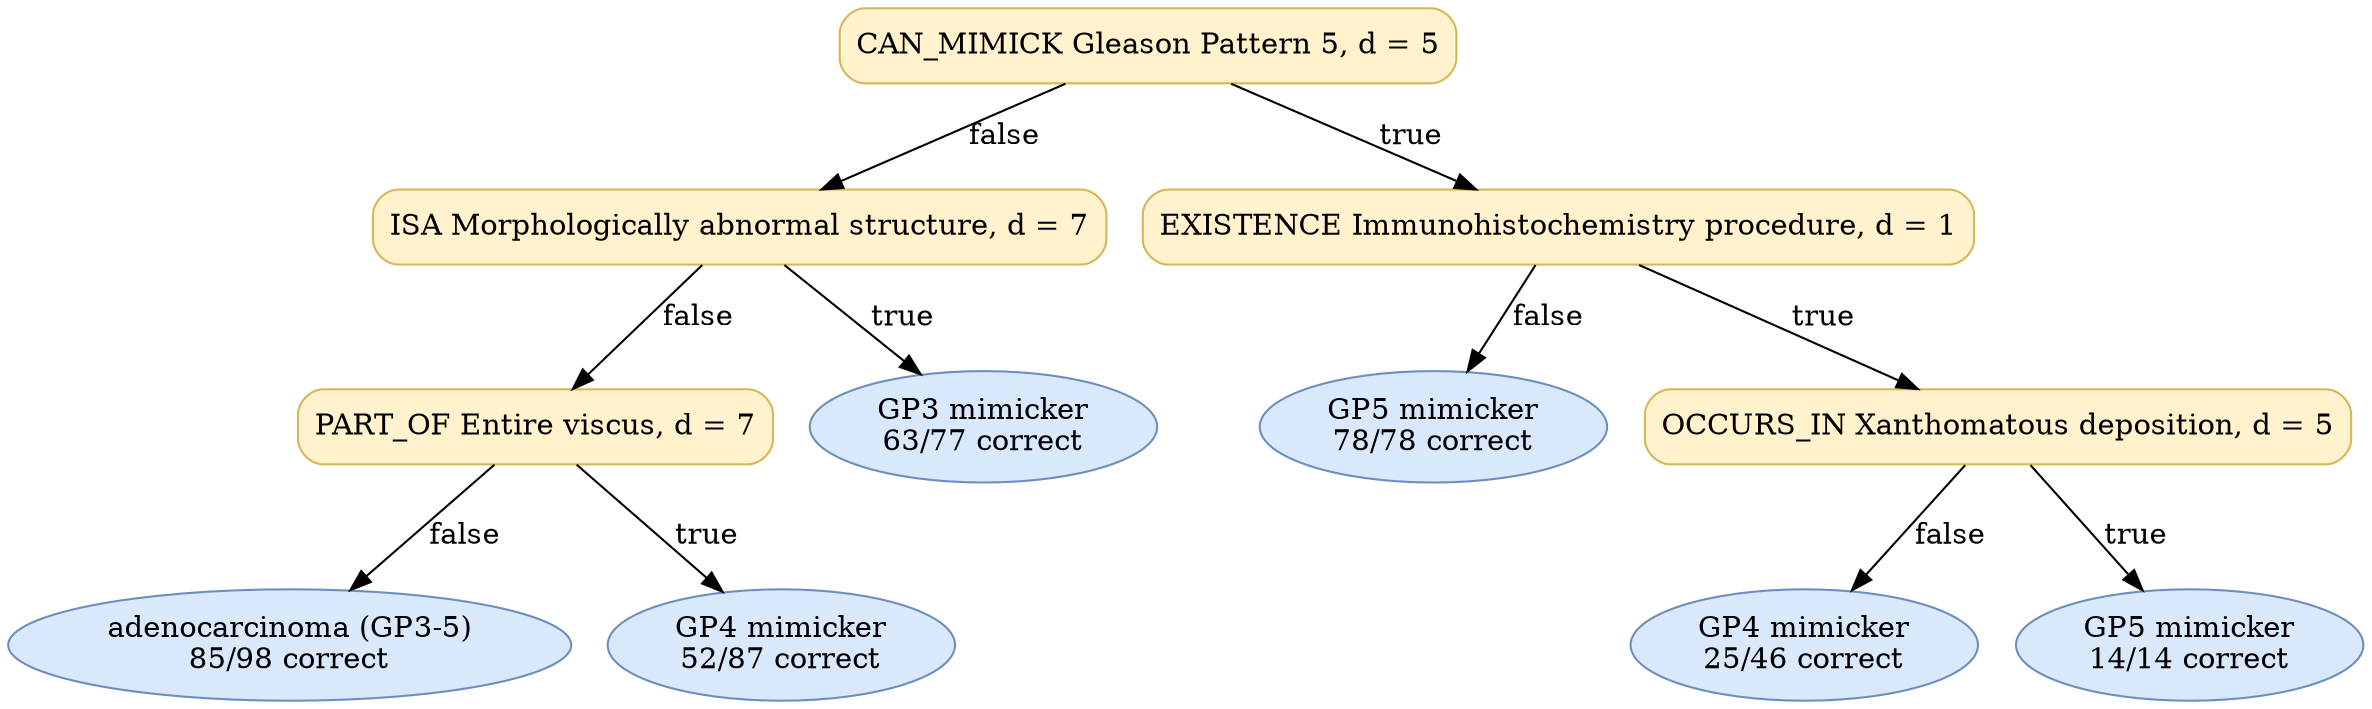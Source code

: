 digraph "DT" {
fontname="Times-Roman";
label="";
node [fontname="Times-Roman"];
Node1 [color="#D6B656", fillcolor="#FFF2CC", label="CAN_MIMICK Gleason Pattern 5, d = 5", shape="box", style="rounded,filled"];
Node2 [color="#D6B656", fillcolor="#FFF2CC", label="ISA Morphologically abnormal structure, d = 7", shape="box", style="rounded,filled"];
Node3 [color="#D6B656", fillcolor="#FFF2CC", label="PART_OF Entire viscus, d = 7", shape="box", style="rounded,filled"];
Node4 [color="#6C8EBF", fillcolor="#DAE8FC", label=<adenocarcinoma (GP3-5)<br/>85/98 correct>, shape="ellipse", style="rounded,filled"];
Node5 [color="#6C8EBF", fillcolor="#DAE8FC", label=<GP4 mimicker<br/>52/87 correct>, shape="ellipse", style="rounded,filled"];
Node6 [color="#6C8EBF", fillcolor="#DAE8FC", label=<GP3 mimicker<br/>63/77 correct>, shape="ellipse", style="rounded,filled"];
Node7 [color="#D6B656", fillcolor="#FFF2CC", label="EXISTENCE Immunohistochemistry procedure, d = 1", shape="box", style="rounded,filled"];
Node8 [color="#6C8EBF", fillcolor="#DAE8FC", label=<GP5 mimicker<br/>78/78 correct>, shape="ellipse", style="rounded,filled"];
Node9 [color="#D6B656", fillcolor="#FFF2CC", label="OCCURS_IN Xanthomatous deposition, d = 5", shape="box", style="rounded,filled"];
Node10 [color="#6C8EBF", fillcolor="#DAE8FC", label=<GP4 mimicker<br/>25/46 correct>, shape="ellipse", style="rounded,filled"];
Node11 [color="#6C8EBF", fillcolor="#DAE8FC", label=<GP5 mimicker<br/>14/14 correct>, shape="ellipse", style="rounded,filled"];
Node1 -> Node2  [key=0, label="false"];
Node1 -> Node7  [key=0, label="true"];
Node2 -> Node3  [key=0, label="false"];
Node2 -> Node6  [key=0, label="true"];
Node3 -> Node4  [key=0, label="false"];
Node3 -> Node5  [key=0, label="true"];
Node7 -> Node8  [key=0, label="false"];
Node7 -> Node9  [key=0, label="true"];
Node9 -> Node10  [key=0, label="false"];
Node9 -> Node11  [key=0, label="true"];
}
